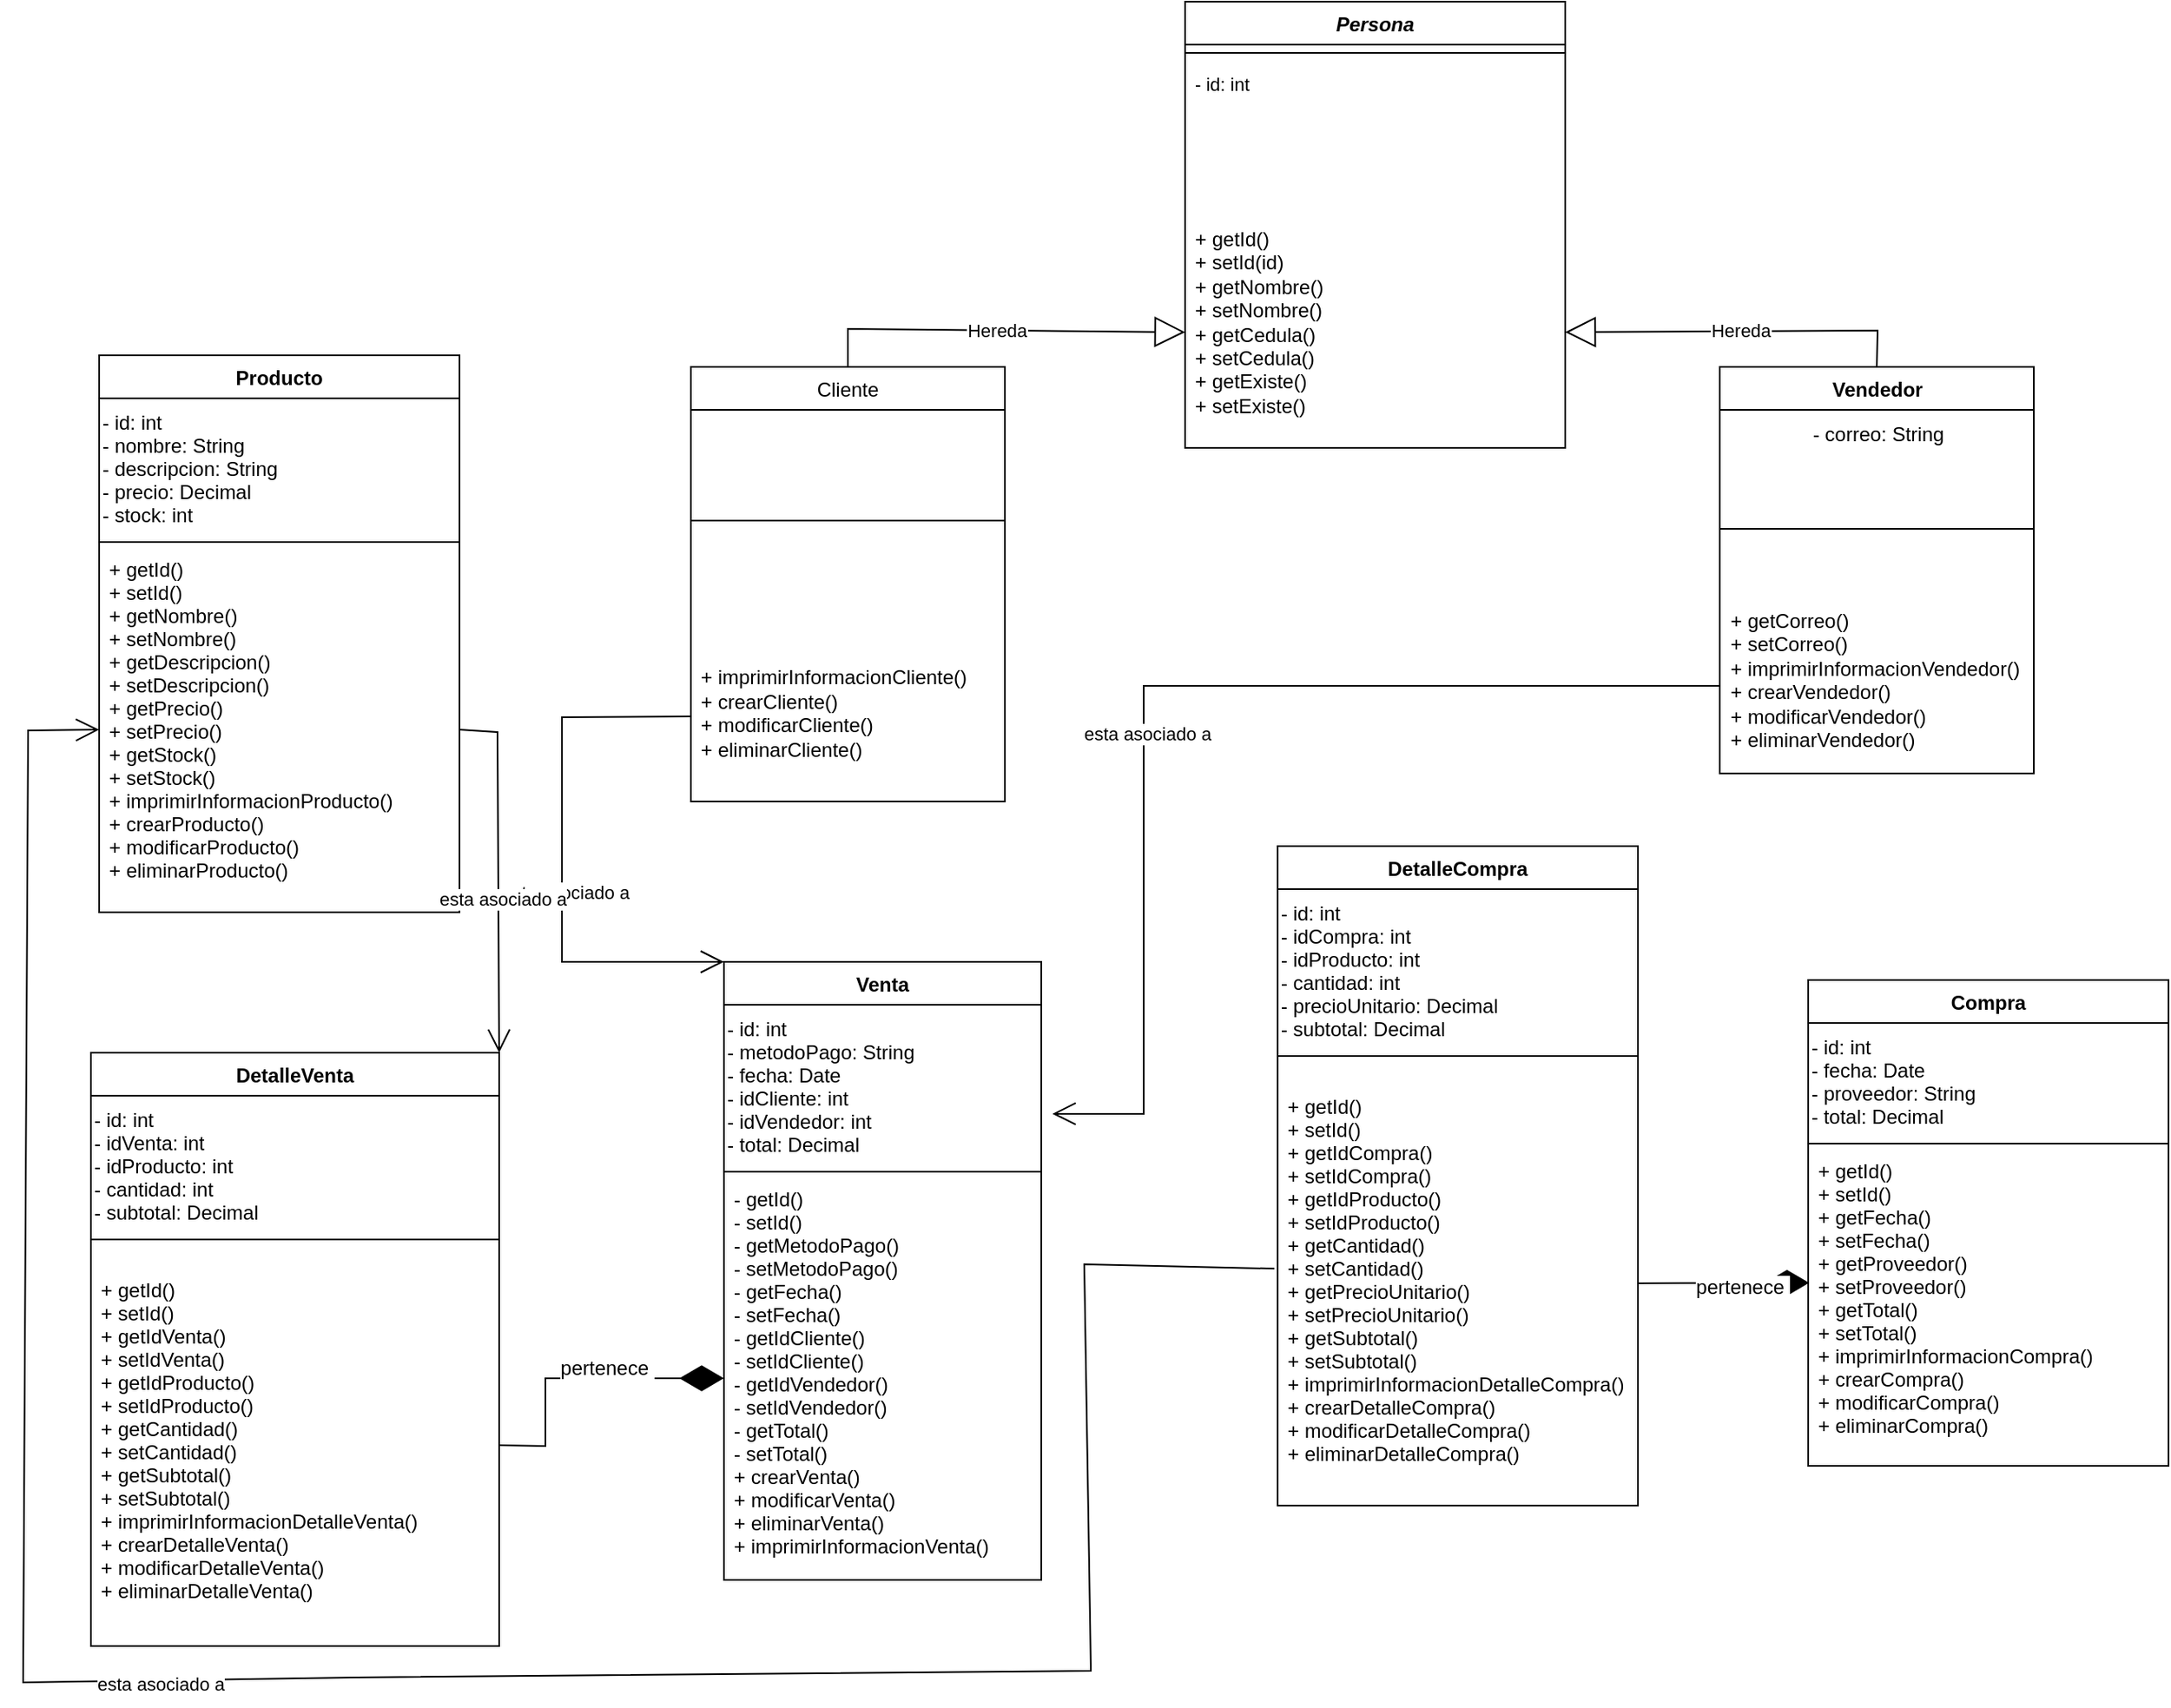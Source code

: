 <mxfile version="21.2.8" type="device">
  <diagram name="Página-1" id="IPH8-tMFWY6uvn4R6vTX">
    <mxGraphModel dx="3636" dy="3245" grid="0" gridSize="10" guides="1" tooltips="1" connect="1" arrows="1" fold="1" page="1" pageScale="1" pageWidth="850" pageHeight="1100" math="0" shadow="0">
      <root>
        <mxCell id="0" />
        <mxCell id="1" parent="0" />
        <mxCell id="92moqKP5oH6YmKo2gQMU-1" value="&lt;i&gt;Persona&lt;/i&gt;" style="swimlane;fontStyle=1;align=center;verticalAlign=top;childLayout=stackLayout;horizontal=1;startSize=26;horizontalStack=0;resizeParent=1;resizeParentMax=0;resizeLast=0;collapsible=1;marginBottom=0;whiteSpace=wrap;html=1;" vertex="1" parent="1">
          <mxGeometry x="-812" y="-1721" width="230" height="270" as="geometry" />
        </mxCell>
        <mxCell id="92moqKP5oH6YmKo2gQMU-3" value="" style="line;strokeWidth=1;fillColor=none;align=left;verticalAlign=middle;spacingTop=-1;spacingLeft=3;spacingRight=3;rotatable=0;labelPosition=right;points=[];portConstraint=eastwest;strokeColor=inherit;" vertex="1" parent="92moqKP5oH6YmKo2gQMU-1">
          <mxGeometry y="26" width="230" height="10" as="geometry" />
        </mxCell>
        <mxCell id="92moqKP5oH6YmKo2gQMU-2" value="&lt;font style=&quot;font-size: 11px;&quot;&gt;- id: int&lt;span style=&quot;color: rgb(255, 255, 255);&quot;&gt;&lt;br&gt;&lt;/span&gt;&lt;span style=&quot;border: 0px solid rgb(217, 217, 227); box-sizing: border-box; --tw-border-spacing-x:0; --tw-border-spacing-y:0; --tw-translate-x:0; --tw-translate-y:0; --tw-rotate:0; --tw-skew-x:0; --tw-skew-y:0; --tw-scale-x:1; --tw-scale-y:1; --tw-pan-x: ; --tw-pan-y: ; --tw-pinch-zoom: ; --tw-scroll-snap-strictness:proximity; --tw-gradient-from-position: ; --tw-gradient-via-position: ; --tw-gradient-to-position: ; --tw-ordinal: ; --tw-slashed-zero: ; --tw-numeric-figure: ; --tw-numeric-spacing: ; --tw-numeric-fraction: ; --tw-ring-inset: ; --tw-ring-offset-width:0px; --tw-ring-offset-color:#fff; --tw-ring-color:rgba(69,89,164,0.5); --tw-ring-offset-shadow:0 0 transparent; --tw-ring-shadow:0 0 transparent; --tw-shadow:0 0 transparent; --tw-shadow-colored:0 0 transparent; --tw-blur: ; --tw-brightness: ; --tw-contrast: ; --tw-grayscale: ; --tw-hue-rotate: ; --tw-invert: ; --tw-saturate: ; --tw-sepia: ; --tw-drop-shadow: ; --tw-backdrop-blur: ; --tw-backdrop-brightness: ; --tw-backdrop-contrast: ; --tw-backdrop-grayscale: ; --tw-backdrop-hue-rotate: ; --tw-backdrop-invert: ; --tw-backdrop-opacity: ; --tw-backdrop-saturate: ; --tw-backdrop-sepia: ; color: rgb(255, 255, 255);&quot; class=&quot;hljs-deletion&quot;&gt;- nombre: String&lt;/span&gt;&lt;span style=&quot;color: rgb(255, 255, 255);&quot;&gt;&lt;br&gt;&lt;/span&gt;&lt;span style=&quot;border: 0px solid rgb(217, 217, 227); box-sizing: border-box; --tw-border-spacing-x:0; --tw-border-spacing-y:0; --tw-translate-x:0; --tw-translate-y:0; --tw-rotate:0; --tw-skew-x:0; --tw-skew-y:0; --tw-scale-x:1; --tw-scale-y:1; --tw-pan-x: ; --tw-pan-y: ; --tw-pinch-zoom: ; --tw-scroll-snap-strictness:proximity; --tw-gradient-from-position: ; --tw-gradient-via-position: ; --tw-gradient-to-position: ; --tw-ordinal: ; --tw-slashed-zero: ; --tw-numeric-figure: ; --tw-numeric-spacing: ; --tw-numeric-fraction: ; --tw-ring-inset: ; --tw-ring-offset-width:0px; --tw-ring-offset-color:#fff; --tw-ring-color:rgba(69,89,164,0.5); --tw-ring-offset-shadow:0 0 transparent; --tw-ring-shadow:0 0 transparent; --tw-shadow:0 0 transparent; --tw-shadow-colored:0 0 transparent; --tw-blur: ; --tw-brightness: ; --tw-contrast: ; --tw-grayscale: ; --tw-hue-rotate: ; --tw-invert: ; --tw-saturate: ; --tw-sepia: ; --tw-drop-shadow: ; --tw-backdrop-blur: ; --tw-backdrop-brightness: ; --tw-backdrop-contrast: ; --tw-backdrop-grayscale: ; --tw-backdrop-hue-rotate: ; --tw-backdrop-invert: ; --tw-backdrop-opacity: ; --tw-backdrop-saturate: ; --tw-backdrop-sepia: ; color: rgb(255, 255, 255);&quot; class=&quot;hljs-deletion&quot;&gt;- cedula: String&lt;/span&gt;&lt;span style=&quot;color: rgb(255, 255, 255);&quot;&gt;&lt;br&gt;&lt;/span&gt;&lt;span style=&quot;border: 0px solid rgb(217, 217, 227); box-sizing: border-box; --tw-border-spacing-x:0; --tw-border-spacing-y:0; --tw-translate-x:0; --tw-translate-y:0; --tw-rotate:0; --tw-skew-x:0; --tw-skew-y:0; --tw-scale-x:1; --tw-scale-y:1; --tw-pan-x: ; --tw-pan-y: ; --tw-pinch-zoom: ; --tw-scroll-snap-strictness:proximity; --tw-gradient-from-position: ; --tw-gradient-via-position: ; --tw-gradient-to-position: ; --tw-ordinal: ; --tw-slashed-zero: ; --tw-numeric-figure: ; --tw-numeric-spacing: ; --tw-numeric-fraction: ; --tw-ring-inset: ; --tw-ring-offset-width:0px; --tw-ring-offset-color:#fff; --tw-ring-color:rgba(69,89,164,0.5); --tw-ring-offset-shadow:0 0 transparent; --tw-ring-shadow:0 0 transparent; --tw-shadow:0 0 transparent; --tw-shadow-colored:0 0 transparent; --tw-blur: ; --tw-brightness: ; --tw-contrast: ; --tw-grayscale: ; --tw-hue-rotate: ; --tw-invert: ; --tw-saturate: ; --tw-sepia: ; --tw-drop-shadow: ; --tw-backdrop-blur: ; --tw-backdrop-brightness: ; --tw-backdrop-contrast: ; --tw-backdrop-grayscale: ; --tw-backdrop-hue-rotate: ; --tw-backdrop-invert: ; --tw-backdrop-opacity: ; --tw-backdrop-saturate: ; --tw-backdrop-sepia: ; color: rgb(255, 255, 255);&quot; class=&quot;hljs-deletion&quot;&gt;- existe: String&lt;/span&gt;&lt;span style=&quot;color: rgb(255, 255, 255);&quot;&gt;&lt;br&gt;&lt;/span&gt;&lt;br&gt;&lt;/font&gt;" style="text;strokeColor=none;fillColor=none;align=left;verticalAlign=top;spacingLeft=4;spacingRight=4;overflow=hidden;rotatable=0;points=[[0,0.5],[1,0.5]];portConstraint=eastwest;whiteSpace=wrap;html=1;" vertex="1" parent="92moqKP5oH6YmKo2gQMU-1">
          <mxGeometry y="36" width="230" height="94" as="geometry" />
        </mxCell>
        <mxCell id="92moqKP5oH6YmKo2gQMU-4" value="&lt;div&gt;&lt;div&gt;+ getId()&lt;/div&gt;&lt;div&gt;+ setId(id)&lt;/div&gt;&lt;div&gt;+ getNombre()&lt;/div&gt;&lt;div&gt;+ setNombre()&lt;/div&gt;&lt;div&gt;+ getCedula()&lt;/div&gt;&lt;div&gt;+ setCedula()&lt;/div&gt;&lt;div&gt;+ getExiste()&lt;/div&gt;&lt;div&gt;+ setExiste()&lt;/div&gt;&lt;div&gt;&lt;br&gt;&lt;/div&gt;&lt;/div&gt;" style="text;strokeColor=none;fillColor=none;align=left;verticalAlign=top;spacingLeft=4;spacingRight=4;overflow=hidden;rotatable=0;points=[[0,0.5],[1,0.5]];portConstraint=eastwest;whiteSpace=wrap;html=1;" vertex="1" parent="92moqKP5oH6YmKo2gQMU-1">
          <mxGeometry y="130" width="230" height="140" as="geometry" />
        </mxCell>
        <mxCell id="92moqKP5oH6YmKo2gQMU-5" value="Cliente" style="swimlane;fontStyle=0;align=center;verticalAlign=middle;childLayout=stackLayout;horizontal=1;startSize=26;horizontalStack=0;resizeParent=1;resizeParentMax=0;resizeLast=0;collapsible=1;marginBottom=0;" vertex="1" parent="1">
          <mxGeometry x="-1111" y="-1500" width="190" height="263" as="geometry" />
        </mxCell>
        <mxCell id="92moqKP5oH6YmKo2gQMU-7" value="" style="line;strokeWidth=1;fillColor=none;align=left;verticalAlign=middle;spacingTop=-1;spacingLeft=3;spacingRight=3;rotatable=0;labelPosition=right;points=[];portConstraint=eastwest;strokeColor=inherit;" vertex="1" parent="92moqKP5oH6YmKo2gQMU-5">
          <mxGeometry y="26" width="190" height="134" as="geometry" />
        </mxCell>
        <mxCell id="92moqKP5oH6YmKo2gQMU-8" value="&lt;div&gt;&lt;br&gt;&lt;/div&gt;&lt;div&gt;+ imprimirInformacionCliente()&lt;/div&gt;&lt;div&gt;+ crearCliente&lt;span style=&quot;background-color: initial;&quot;&gt;()&lt;/span&gt;&lt;br&gt;&lt;/div&gt;&lt;div&gt;&lt;div&gt;+ modificarCliente()&lt;/div&gt;&lt;div&gt;+ eliminarCliente()&lt;/div&gt;&lt;div&gt;&lt;br&gt;&lt;/div&gt;&lt;/div&gt;&lt;div&gt;&lt;br&gt;&lt;/div&gt;" style="text;strokeColor=none;fillColor=none;align=left;verticalAlign=top;spacingLeft=4;spacingRight=4;overflow=hidden;rotatable=0;points=[[0,0.5],[1,0.5]];portConstraint=eastwest;whiteSpace=wrap;html=1;" vertex="1" parent="92moqKP5oH6YmKo2gQMU-5">
          <mxGeometry y="160" width="190" height="103" as="geometry" />
        </mxCell>
        <mxCell id="92moqKP5oH6YmKo2gQMU-9" value="Vendedor" style="swimlane;fontStyle=1;align=center;verticalAlign=top;childLayout=stackLayout;horizontal=1;startSize=26;horizontalStack=0;resizeParent=1;resizeParentMax=0;resizeLast=0;collapsible=1;marginBottom=0;whiteSpace=wrap;html=1;" vertex="1" parent="1">
          <mxGeometry x="-488.5" y="-1500" width="190" height="246" as="geometry" />
        </mxCell>
        <mxCell id="92moqKP5oH6YmKo2gQMU-12" value="- correo: String" style="text;html=1;align=center;verticalAlign=middle;resizable=0;points=[];autosize=1;strokeColor=none;fillColor=none;" vertex="1" parent="92moqKP5oH6YmKo2gQMU-9">
          <mxGeometry y="26" width="190" height="30" as="geometry" />
        </mxCell>
        <mxCell id="92moqKP5oH6YmKo2gQMU-10" value="" style="line;strokeWidth=1;fillColor=none;align=left;verticalAlign=middle;spacingTop=-1;spacingLeft=3;spacingRight=3;rotatable=0;labelPosition=right;points=[];portConstraint=eastwest;strokeColor=inherit;" vertex="1" parent="92moqKP5oH6YmKo2gQMU-9">
          <mxGeometry y="56" width="190" height="84" as="geometry" />
        </mxCell>
        <mxCell id="92moqKP5oH6YmKo2gQMU-11" value="&lt;div&gt;&lt;div&gt;+ getCorreo()&lt;/div&gt;&lt;div&gt;+ setCorreo()&lt;/div&gt;&lt;/div&gt;&lt;div&gt;+ imprimirInformacionVendedor()&lt;/div&gt;&lt;div&gt;+ crearVendedor&lt;span style=&quot;background-color: initial;&quot;&gt;()&lt;/span&gt;&lt;br&gt;&lt;/div&gt;&lt;div&gt;&lt;div&gt;+ modificarVendedor()&lt;/div&gt;&lt;div&gt;+ eliminarVendedor()&lt;/div&gt;&lt;div&gt;&lt;br&gt;&lt;/div&gt;&lt;/div&gt;&lt;div&gt;&lt;br&gt;&lt;/div&gt;" style="text;strokeColor=none;fillColor=none;align=left;verticalAlign=top;spacingLeft=4;spacingRight=4;overflow=hidden;rotatable=0;points=[[0,0.5],[1,0.5]];portConstraint=eastwest;whiteSpace=wrap;html=1;" vertex="1" parent="92moqKP5oH6YmKo2gQMU-9">
          <mxGeometry y="140" width="190" height="106" as="geometry" />
        </mxCell>
        <mxCell id="92moqKP5oH6YmKo2gQMU-13" value="Hereda" style="endArrow=block;endSize=16;endFill=0;html=1;rounded=0;entryX=0;entryY=0.5;entryDx=0;entryDy=0;exitX=0.5;exitY=0;exitDx=0;exitDy=0;" edge="1" parent="1" source="92moqKP5oH6YmKo2gQMU-5" target="92moqKP5oH6YmKo2gQMU-4">
          <mxGeometry width="160" relative="1" as="geometry">
            <mxPoint x="-1131" y="-1680" as="sourcePoint" />
            <mxPoint x="-833" y="-1678" as="targetPoint" />
            <Array as="points">
              <mxPoint x="-1016" y="-1523" />
            </Array>
          </mxGeometry>
        </mxCell>
        <mxCell id="92moqKP5oH6YmKo2gQMU-14" value="Hereda" style="endArrow=block;endSize=16;endFill=0;html=1;rounded=0;entryX=1;entryY=0.5;entryDx=0;entryDy=0;exitX=0.5;exitY=0;exitDx=0;exitDy=0;" edge="1" parent="1" source="92moqKP5oH6YmKo2gQMU-9" target="92moqKP5oH6YmKo2gQMU-4">
          <mxGeometry width="160" relative="1" as="geometry">
            <mxPoint x="-1006" y="-1490" as="sourcePoint" />
            <mxPoint x="-801" y="-1550" as="targetPoint" />
            <Array as="points">
              <mxPoint x="-393" y="-1522" />
            </Array>
          </mxGeometry>
        </mxCell>
        <mxCell id="92moqKP5oH6YmKo2gQMU-20" value="Venta" style="swimlane;align=center;verticalAlign=top;childLayout=stackLayout;horizontal=1;startSize=26;horizontalStack=0;resizeParent=1;resizeParentMax=0;resizeLast=0;collapsible=1;marginBottom=0;whiteSpace=wrap;html=1;" vertex="1" parent="1">
          <mxGeometry x="-1091" y="-1140" width="192" height="374" as="geometry" />
        </mxCell>
        <mxCell id="92moqKP5oH6YmKo2gQMU-21" value="- id: int&#xa;- metodoPago: String&#xa;- fecha: Date&#xa;- idCliente: int&#xa;- idVendedor: int&#xa;- total: Decimal" style="text;align=left;verticalAlign=middle;resizable=0;points=[];autosize=1;fontColor=default;" vertex="1" parent="92moqKP5oH6YmKo2gQMU-20">
          <mxGeometry y="26" width="192" height="98" as="geometry" />
        </mxCell>
        <mxCell id="92moqKP5oH6YmKo2gQMU-22" value="" style="line;strokeWidth=1;fillColor=none;align=left;verticalAlign=middle;spacingTop=-1;spacingLeft=3;spacingRight=3;rotatable=0;labelPosition=right;points=[];portConstraint=eastwest;strokeColor=inherit;" vertex="1" parent="92moqKP5oH6YmKo2gQMU-20">
          <mxGeometry y="124" width="192" height="6" as="geometry" />
        </mxCell>
        <mxCell id="92moqKP5oH6YmKo2gQMU-23" value="- getId()&#xa;- setId()&#xa;- getMetodoPago()&#xa;- setMetodoPago()&#xa;- getFecha()&#xa;- setFecha()&#xa;- getIdCliente()&#xa;- setIdCliente()&#xa;- getIdVendedor()&#xa;- setIdVendedor()&#xa;- getTotal()&#xa;- setTotal()&#xa;+ crearVenta()&#xa;+ modificarVenta()&#xa;+ eliminarVenta()&#xa;+ imprimirInformacionVenta()&#xa;&#xa;&#xa;&#xa;&#xa;" style="text;strokeColor=none;fillColor=none;align=left;verticalAlign=top;spacingLeft=4;spacingRight=4;overflow=hidden;rotatable=0;points=[[0,0.5],[1,0.5]];portConstraint=eastwest;" vertex="1" parent="92moqKP5oH6YmKo2gQMU-20">
          <mxGeometry y="130" width="192" height="244" as="geometry" />
        </mxCell>
        <mxCell id="92moqKP5oH6YmKo2gQMU-24" value="DetalleVenta" style="swimlane;fontStyle=1;align=center;verticalAlign=top;childLayout=stackLayout;horizontal=1;startSize=26;horizontalStack=0;resizeParent=1;resizeParentMax=0;resizeLast=0;collapsible=1;marginBottom=0;whiteSpace=wrap;html=1;" vertex="1" parent="1">
          <mxGeometry x="-1474" y="-1085" width="247" height="359" as="geometry" />
        </mxCell>
        <mxCell id="92moqKP5oH6YmKo2gQMU-25" value="- id: int&#xa;- idVenta: int&#xa;- idProducto: int&#xa;- cantidad: int&#xa;- subtotal: Decimal" style="text;align=left;verticalAlign=middle;resizable=0;points=[];autosize=1;fontColor=default;" vertex="1" parent="92moqKP5oH6YmKo2gQMU-24">
          <mxGeometry y="26" width="247" height="84" as="geometry" />
        </mxCell>
        <mxCell id="92moqKP5oH6YmKo2gQMU-26" value="" style="line;strokeWidth=1;fillColor=none;align=left;verticalAlign=middle;spacingTop=-1;spacingLeft=3;spacingRight=3;rotatable=0;labelPosition=right;points=[];portConstraint=eastwest;strokeColor=inherit;" vertex="1" parent="92moqKP5oH6YmKo2gQMU-24">
          <mxGeometry y="110" width="247" height="6" as="geometry" />
        </mxCell>
        <mxCell id="92moqKP5oH6YmKo2gQMU-27" value="&#xa;+ getId()&#xa;+ setId()&#xa;+ getIdVenta()&#xa;+ setIdVenta()&#xa;+ getIdProducto()&#xa;+ setIdProducto()&#xa;+ getCantidad()&#xa;+ setCantidad()&#xa;+ getSubtotal()&#xa;+ setSubtotal()&#xa;+ imprimirInformacionDetalleVenta()&#xa;+ crearDetalleVenta()&#xa;+ modificarDetalleVenta()&#xa;+ eliminarDetalleVenta()&#xa;&#xa;&#xa;&#xa;&#xa;&#xa;&#xa;&#xa;&#xa;" style="text;strokeColor=none;fillColor=none;align=left;verticalAlign=top;spacingLeft=4;spacingRight=4;overflow=hidden;rotatable=0;points=[[0,0.5],[1,0.5]];portConstraint=eastwest;" vertex="1" parent="92moqKP5oH6YmKo2gQMU-24">
          <mxGeometry y="116" width="247" height="243" as="geometry" />
        </mxCell>
        <mxCell id="92moqKP5oH6YmKo2gQMU-28" value="DetalleCompra" style="swimlane;fontStyle=1;align=center;verticalAlign=top;childLayout=stackLayout;horizontal=1;startSize=26;horizontalStack=0;resizeParent=1;resizeParentMax=0;resizeLast=0;collapsible=1;marginBottom=0;whiteSpace=wrap;html=1;" vertex="1" parent="1">
          <mxGeometry x="-756" y="-1210" width="218" height="399" as="geometry" />
        </mxCell>
        <mxCell id="92moqKP5oH6YmKo2gQMU-29" value="- id: int&#xa;- idCompra: int&#xa;- idProducto: int&#xa;- cantidad: int&#xa;- precioUnitario: Decimal&#xa;- subtotal: Decimal" style="text;align=left;verticalAlign=middle;resizable=0;points=[];autosize=1;fontColor=default;" vertex="1" parent="92moqKP5oH6YmKo2gQMU-28">
          <mxGeometry y="26" width="218" height="98" as="geometry" />
        </mxCell>
        <mxCell id="92moqKP5oH6YmKo2gQMU-30" value="" style="line;strokeWidth=1;fillColor=none;align=left;verticalAlign=middle;spacingTop=-1;spacingLeft=3;spacingRight=3;rotatable=0;labelPosition=right;points=[];portConstraint=eastwest;strokeColor=inherit;" vertex="1" parent="92moqKP5oH6YmKo2gQMU-28">
          <mxGeometry y="124" width="218" height="6" as="geometry" />
        </mxCell>
        <mxCell id="92moqKP5oH6YmKo2gQMU-31" value="&#xa;+ getId()&#xa;+ setId()&#xa;+ getIdCompra()&#xa;+ setIdCompra()&#xa;+ getIdProducto()&#xa;+ setIdProducto()&#xa;+ getCantidad()&#xa;+ setCantidad()&#xa;+ getPrecioUnitario()&#xa;+ setPrecioUnitario()&#xa;+ getSubtotal()&#xa;+ setSubtotal()&#xa;+ imprimirInformacionDetalleCompra()&#xa;+ crearDetalleCompra()&#xa;+ modificarDetalleCompra()&#xa;+ eliminarDetalleCompra()&#xa;&#xa;&#xa;&#xa;&#xa;&#xa;&#xa;&#xa;&#xa;&#xa;" style="text;strokeColor=none;fillColor=none;align=left;verticalAlign=top;spacingLeft=4;spacingRight=4;overflow=hidden;rotatable=0;points=[[0,0.5],[1,0.5]];portConstraint=eastwest;" vertex="1" parent="92moqKP5oH6YmKo2gQMU-28">
          <mxGeometry y="130" width="218" height="269" as="geometry" />
        </mxCell>
        <mxCell id="92moqKP5oH6YmKo2gQMU-32" value="Compra" style="swimlane;fontStyle=1;align=center;verticalAlign=top;childLayout=stackLayout;horizontal=1;startSize=26;horizontalStack=0;resizeParent=1;resizeParentMax=0;resizeLast=0;collapsible=1;marginBottom=0;whiteSpace=wrap;html=1;" vertex="1" parent="1">
          <mxGeometry x="-435" y="-1129" width="218" height="294" as="geometry" />
        </mxCell>
        <mxCell id="92moqKP5oH6YmKo2gQMU-33" value="- id: int&#xa;- fecha: Date&#xa;- proveedor: String&#xa;- total: Decimal" style="text;align=left;verticalAlign=middle;resizable=0;points=[];autosize=1;fontColor=default;" vertex="1" parent="92moqKP5oH6YmKo2gQMU-32">
          <mxGeometry y="26" width="218" height="70" as="geometry" />
        </mxCell>
        <mxCell id="92moqKP5oH6YmKo2gQMU-34" value="" style="line;strokeWidth=1;fillColor=none;align=left;verticalAlign=middle;spacingTop=-1;spacingLeft=3;spacingRight=3;rotatable=0;labelPosition=right;points=[];portConstraint=eastwest;strokeColor=inherit;" vertex="1" parent="92moqKP5oH6YmKo2gQMU-32">
          <mxGeometry y="96" width="218" height="6" as="geometry" />
        </mxCell>
        <mxCell id="92moqKP5oH6YmKo2gQMU-35" value="+ getId()&#xa;+ setId()&#xa;+ getFecha()&#xa;+ setFecha()&#xa;+ getProveedor()&#xa;+ setProveedor()&#xa;+ getTotal()&#xa;+ setTotal()&#xa;+ imprimirInformacionCompra()&#xa;+ crearCompra()&#xa;+ modificarCompra()&#xa;+ eliminarCompra()" style="text;strokeColor=none;fillColor=none;align=left;verticalAlign=top;spacingLeft=4;spacingRight=4;overflow=hidden;rotatable=0;points=[[0,0.5],[1,0.5]];portConstraint=eastwest;" vertex="1" parent="92moqKP5oH6YmKo2gQMU-32">
          <mxGeometry y="102" width="218" height="192" as="geometry" />
        </mxCell>
        <mxCell id="92moqKP5oH6YmKo2gQMU-37" value="Producto" style="swimlane;fontStyle=1;align=center;verticalAlign=top;childLayout=stackLayout;horizontal=1;startSize=26;horizontalStack=0;resizeParent=1;resizeParentMax=0;resizeLast=0;collapsible=1;marginBottom=0;whiteSpace=wrap;html=1;" vertex="1" parent="1">
          <mxGeometry x="-1469" y="-1507" width="218" height="337" as="geometry" />
        </mxCell>
        <mxCell id="92moqKP5oH6YmKo2gQMU-38" value="- id: int&#xa;- nombre: String&#xa;- descripcion: String&#xa;- precio: Decimal&#xa;- stock: int" style="text;align=left;verticalAlign=middle;resizable=0;points=[];autosize=1;fontColor=default;" vertex="1" parent="92moqKP5oH6YmKo2gQMU-37">
          <mxGeometry y="26" width="218" height="84" as="geometry" />
        </mxCell>
        <mxCell id="92moqKP5oH6YmKo2gQMU-39" value="" style="line;strokeWidth=1;fillColor=none;align=left;verticalAlign=middle;spacingTop=-1;spacingLeft=3;spacingRight=3;rotatable=0;labelPosition=right;points=[];portConstraint=eastwest;strokeColor=inherit;" vertex="1" parent="92moqKP5oH6YmKo2gQMU-37">
          <mxGeometry y="110" width="218" height="6" as="geometry" />
        </mxCell>
        <mxCell id="92moqKP5oH6YmKo2gQMU-40" value="+ getId()&#xa;+ setId()&#xa;+ getNombre()&#xa;+ setNombre()&#xa;+ getDescripcion()&#xa;+ setDescripcion()&#xa;+ getPrecio()&#xa;+ setPrecio()&#xa;+ getStock()&#xa;+ setStock()&#xa;+ imprimirInformacionProducto()&#xa;+ crearProducto()&#xa;+ modificarProducto()&#xa;+ eliminarProducto()" style="text;strokeColor=none;fillColor=none;align=left;verticalAlign=top;spacingLeft=4;spacingRight=4;overflow=hidden;rotatable=0;points=[[0,0.5],[1,0.5]];portConstraint=eastwest;" vertex="1" parent="92moqKP5oH6YmKo2gQMU-37">
          <mxGeometry y="116" width="218" height="221" as="geometry" />
        </mxCell>
        <mxCell id="92moqKP5oH6YmKo2gQMU-41" value="" style="endArrow=diamondThin;endFill=1;endSize=24;html=1;rounded=0;entryX=0;entryY=0.5;entryDx=0;entryDy=0;exitX=1;exitY=0.5;exitDx=0;exitDy=0;" edge="1" parent="1" source="92moqKP5oH6YmKo2gQMU-27" target="92moqKP5oH6YmKo2gQMU-23">
          <mxGeometry width="160" relative="1" as="geometry">
            <mxPoint x="-998.5" y="-386" as="sourcePoint" />
            <mxPoint x="-640" y="-438" as="targetPoint" />
            <Array as="points">
              <mxPoint x="-1199" y="-847" />
              <mxPoint x="-1199" y="-888" />
            </Array>
          </mxGeometry>
        </mxCell>
        <mxCell id="92moqKP5oH6YmKo2gQMU-43" value="pertenece&amp;nbsp;" style="edgeLabel;html=1;align=center;verticalAlign=middle;resizable=0;points=[];fontSize=12;fontFamily=Helvetica;fontColor=default;" vertex="1" connectable="0" parent="92moqKP5oH6YmKo2gQMU-41">
          <mxGeometry x="0.22" y="-2" relative="1" as="geometry">
            <mxPoint x="-2" y="-8" as="offset" />
          </mxGeometry>
        </mxCell>
        <mxCell id="92moqKP5oH6YmKo2gQMU-44" value="" style="endArrow=diamondThin;endFill=1;endSize=24;html=1;rounded=0;entryX=0.003;entryY=0.423;entryDx=0;entryDy=0;exitX=1;exitY=0.5;exitDx=0;exitDy=0;entryPerimeter=0;" edge="1" parent="1" source="92moqKP5oH6YmKo2gQMU-31" target="92moqKP5oH6YmKo2gQMU-35">
          <mxGeometry width="160" relative="1" as="geometry">
            <mxPoint x="-992" y="-728" as="sourcePoint" />
            <mxPoint x="-705" y="-784" as="targetPoint" />
            <Array as="points" />
          </mxGeometry>
        </mxCell>
        <mxCell id="92moqKP5oH6YmKo2gQMU-45" value="pertenece&amp;nbsp;" style="edgeLabel;html=1;align=center;verticalAlign=middle;resizable=0;points=[];fontSize=12;fontFamily=Helvetica;fontColor=default;" vertex="1" connectable="0" parent="92moqKP5oH6YmKo2gQMU-44">
          <mxGeometry x="0.22" y="-2" relative="1" as="geometry">
            <mxPoint as="offset" />
          </mxGeometry>
        </mxCell>
        <mxCell id="92moqKP5oH6YmKo2gQMU-47" value="" style="endArrow=open;endFill=1;endSize=12;html=1;rounded=0;exitX=0;exitY=0.5;exitDx=0;exitDy=0;entryX=0;entryY=0;entryDx=0;entryDy=0;" edge="1" parent="1" source="92moqKP5oH6YmKo2gQMU-8" target="92moqKP5oH6YmKo2gQMU-20">
          <mxGeometry width="160" relative="1" as="geometry">
            <mxPoint x="-624" y="-912" as="sourcePoint" />
            <mxPoint x="-1115" y="-1009" as="targetPoint" />
            <Array as="points">
              <mxPoint x="-1189" y="-1288" />
              <mxPoint x="-1189" y="-1140" />
            </Array>
          </mxGeometry>
        </mxCell>
        <mxCell id="92moqKP5oH6YmKo2gQMU-48" value="esta asociado a" style="edgeLabel;html=1;align=center;verticalAlign=middle;resizable=0;points=[];" vertex="1" connectable="0" parent="92moqKP5oH6YmKo2gQMU-47">
          <mxGeometry x="0.137" y="2" relative="1" as="geometry">
            <mxPoint as="offset" />
          </mxGeometry>
        </mxCell>
        <mxCell id="92moqKP5oH6YmKo2gQMU-49" value="" style="endArrow=open;endFill=1;endSize=12;html=1;rounded=0;exitX=0;exitY=0.5;exitDx=0;exitDy=0;entryX=1.035;entryY=0.673;entryDx=0;entryDy=0;entryPerimeter=0;" edge="1" parent="1" source="92moqKP5oH6YmKo2gQMU-11" target="92moqKP5oH6YmKo2gQMU-21">
          <mxGeometry width="160" relative="1" as="geometry">
            <mxPoint x="-759" y="-1329" as="sourcePoint" />
            <mxPoint x="-711" y="-1043" as="targetPoint" />
            <Array as="points">
              <mxPoint x="-837" y="-1307" />
              <mxPoint x="-837" y="-1166" />
              <mxPoint x="-837" y="-1048" />
            </Array>
          </mxGeometry>
        </mxCell>
        <mxCell id="92moqKP5oH6YmKo2gQMU-50" value="esta asociado a" style="edgeLabel;html=1;align=center;verticalAlign=middle;resizable=0;points=[];" vertex="1" connectable="0" parent="92moqKP5oH6YmKo2gQMU-49">
          <mxGeometry x="0.137" y="2" relative="1" as="geometry">
            <mxPoint as="offset" />
          </mxGeometry>
        </mxCell>
        <mxCell id="92moqKP5oH6YmKo2gQMU-51" value="" style="endArrow=open;endFill=1;endSize=12;html=1;rounded=0;exitX=1;exitY=0.5;exitDx=0;exitDy=0;entryX=1;entryY=0;entryDx=0;entryDy=0;" edge="1" parent="1" source="92moqKP5oH6YmKo2gQMU-40" target="92moqKP5oH6YmKo2gQMU-24">
          <mxGeometry width="160" relative="1" as="geometry">
            <mxPoint x="-1566" y="-1192" as="sourcePoint" />
            <mxPoint x="-1518" y="-906" as="targetPoint" />
            <Array as="points">
              <mxPoint x="-1228" y="-1279" />
            </Array>
          </mxGeometry>
        </mxCell>
        <mxCell id="92moqKP5oH6YmKo2gQMU-52" value="esta asociado a" style="edgeLabel;html=1;align=center;verticalAlign=middle;resizable=0;points=[];" vertex="1" connectable="0" parent="92moqKP5oH6YmKo2gQMU-51">
          <mxGeometry x="0.137" y="2" relative="1" as="geometry">
            <mxPoint as="offset" />
          </mxGeometry>
        </mxCell>
        <mxCell id="92moqKP5oH6YmKo2gQMU-53" value="" style="endArrow=open;endFill=1;endSize=12;html=1;rounded=0;exitX=-0.009;exitY=0.467;exitDx=0;exitDy=0;exitPerimeter=0;entryX=0;entryY=0.5;entryDx=0;entryDy=0;" edge="1" parent="1" source="92moqKP5oH6YmKo2gQMU-31" target="92moqKP5oH6YmKo2gQMU-40">
          <mxGeometry width="160" relative="1" as="geometry">
            <mxPoint x="-788" y="-748" as="sourcePoint" />
            <mxPoint x="-1540" y="-1051" as="targetPoint" />
            <Array as="points">
              <mxPoint x="-873" y="-957" />
              <mxPoint x="-869" y="-711" />
              <mxPoint x="-1313" y="-707" />
              <mxPoint x="-1515" y="-704" />
              <mxPoint x="-1512" y="-1280" />
            </Array>
          </mxGeometry>
        </mxCell>
        <mxCell id="92moqKP5oH6YmKo2gQMU-54" value="esta asociado a" style="edgeLabel;html=1;align=center;verticalAlign=middle;resizable=0;points=[];" vertex="1" connectable="0" parent="92moqKP5oH6YmKo2gQMU-53">
          <mxGeometry x="0.137" y="2" relative="1" as="geometry">
            <mxPoint as="offset" />
          </mxGeometry>
        </mxCell>
      </root>
    </mxGraphModel>
  </diagram>
</mxfile>
